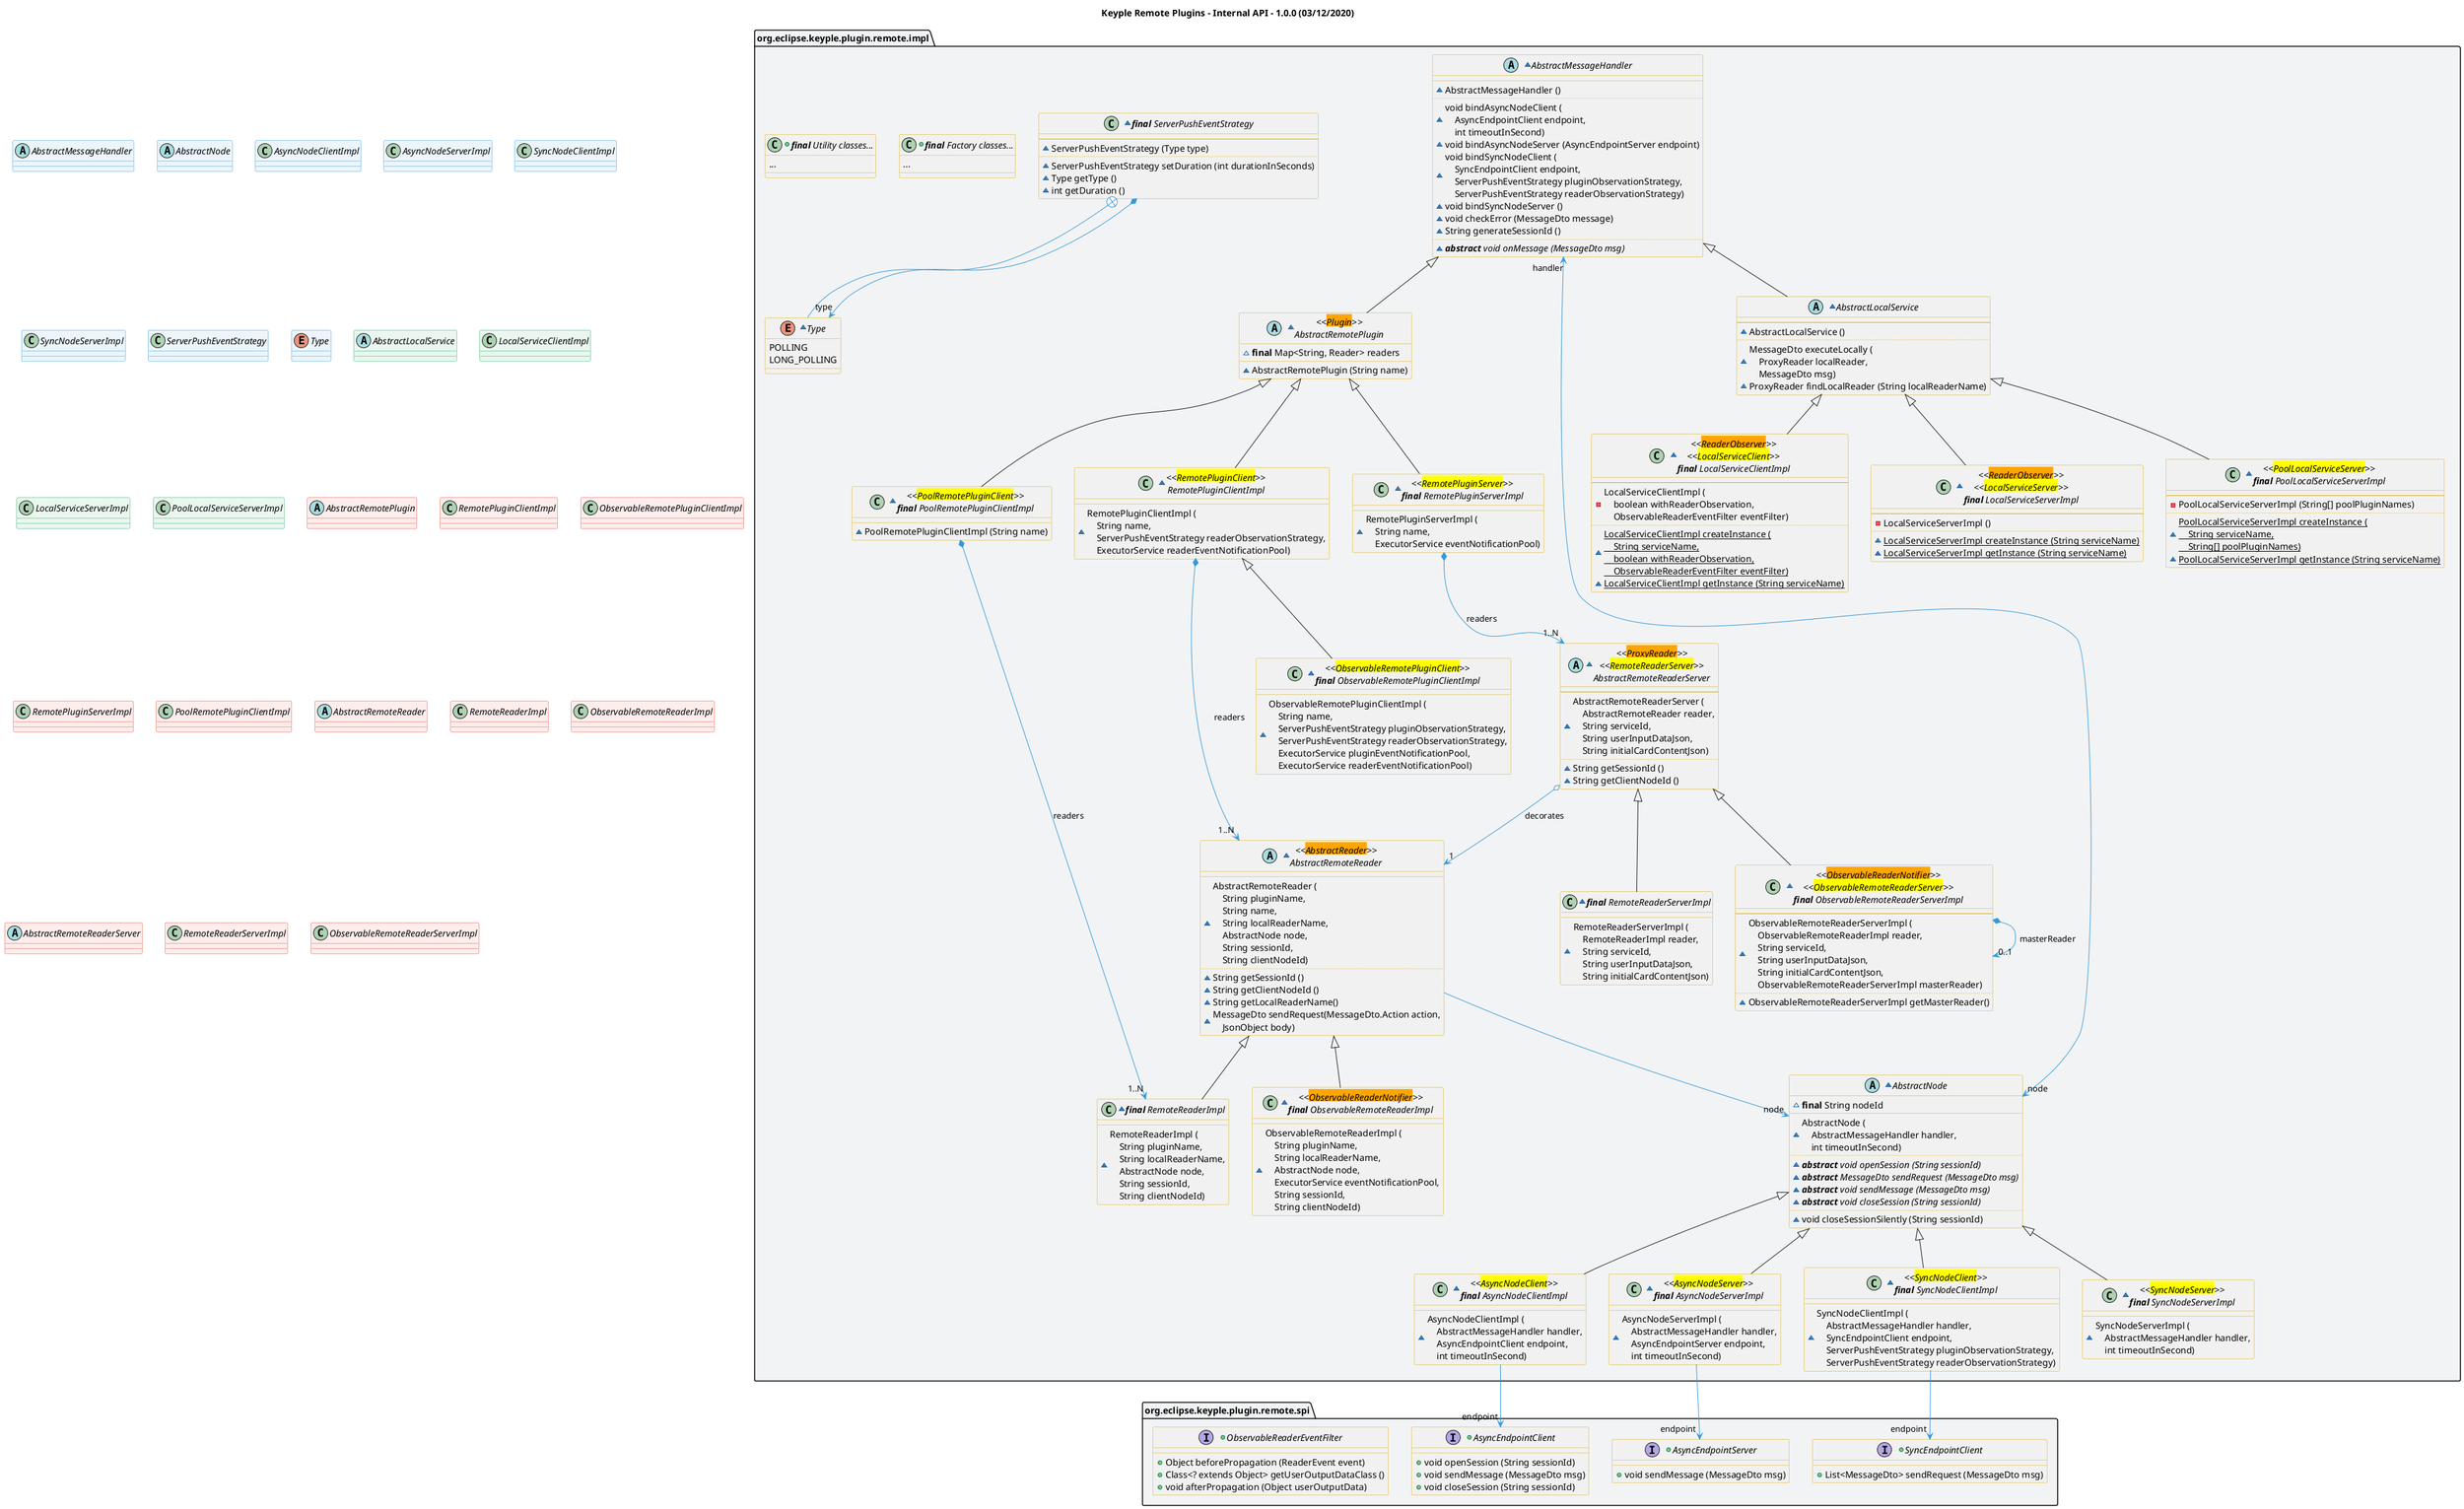 @startuml
title
    Keyple Remote Plugins - Internal API - 1.0.0 (03/12/2020)
end title

' == THEME ==

'Couleurs issues de : https://htmlcolorcodes.com/fr/tableau-de-couleur/tableau-de-couleur-design-plat/
!define C_GREY1 F8F9F9
!define C_GREY2 F2F3F4
!define C_GREY3 E5E7E9
!define C_GREY4 D7DBDD
!define C_GREY5 CACFD2
!define C_GREY6 BDC3C7
!define C_LINK 3498DB
!define C_USE 27AE60

skinparam Shadowing false
skinparam ClassFontStyle italic
skinparam ClassBorderColor #D4AC0D
skinparam stereotypeABorderColor #A9DCDF
skinparam stereotypeIBorderColor #B4A7E5
skinparam stereotypeCBorderColor #ADD1B2
skinparam stereotypeEBorderColor #EB93DF
' Red
skinparam ClassBackgroundColor<<red>> #FDEDEC
skinparam ClassBorderColor<<red>> #E74C3C
hide <<red>> stereotype
' Purple
skinparam ClassBackgroundColor<<purple>> #F4ECF7
skinparam ClassBorderColor<<purple>> #8E44AD
hide <<purple>> stereotype
' blue
skinparam ClassBackgroundColor<<blue>> #EBF5FB
skinparam ClassBorderColor<<blue>> #3498DB
hide <<blue>> stereotype
' Green
skinparam ClassBackgroundColor<<green>> #E9F7EF
skinparam ClassBorderColor<<green>> #27AE60
hide <<green>> stereotype
' Grey
skinparam ClassBackgroundColor<<grey>> #EAECEE
skinparam ClassBorderColor<<grey>> #2C3E50
hide <<grey>> stereotype

' == CONTENT ==

package "org.eclipse.keyple.plugin.remote.spi" as packSpi {

    ' Sender
    +interface AsyncEndpointClient {
        +void openSession (String sessionId)
        +void sendMessage (MessageDto msg)
        +void closeSession (String sessionId)
    }
    +interface AsyncEndpointServer {
        +void sendMessage (MessageDto msg)
    }
    +interface SyncEndpointClient {
        +List<MessageDto> sendRequest (MessageDto msg)
    }

    +interface ObservableReaderEventFilter {
        +Object beforePropagation (ReaderEvent event)
        +Class<? extends Object> getUserOutputDataClass ()
        +void afterPropagation (Object userOutputData)
    }
}

package "org.eclipse.keyple.plugin.remote.impl" as packImpl {

    ' Handler
    ~abstract AbstractMessageHandler {
        __
        ~ AbstractMessageHandler ()
        ..
        ~ void bindAsyncNodeClient (\n    AsyncEndpointClient endpoint,\n    int timeoutInSecond)
        ~ void bindAsyncNodeServer (AsyncEndpointServer endpoint)
        ~ void bindSyncNodeClient (\n    SyncEndpointClient endpoint,\n    ServerPushEventStrategy pluginObservationStrategy,\n    ServerPushEventStrategy readerObservationStrategy)
        ~ void bindSyncNodeServer ()
        ~ void checkError (MessageDto message)
        ~ String generateSessionId ()
        ..
        ~ {abstract} **abstract** void onMessage (MessageDto msg)
    }

    ' Node
    ~abstract AbstractNode {
        ~ **final** String nodeId
        __
        ~ AbstractNode (\n    AbstractMessageHandler handler,\n    int timeoutInSecond)
        ..
        ~ {abstract} **abstract** void openSession (String sessionId)
        ~ {abstract} **abstract** MessageDto sendRequest (MessageDto msg)
        ~ {abstract} **abstract** void sendMessage (MessageDto msg)
        ~ {abstract} **abstract** void closeSession (String sessionId)
        ..
        ~ void closeSessionSilently (String sessionId)
    }
    ' Async Node
    ~class "<<<back:yellow>AsyncNodeClient</back>>>\n**final** AsyncNodeClientImpl" as AsyncNodeClientImpl extends AbstractNode {
        ~ AsyncNodeClientImpl (\n    AbstractMessageHandler handler,\n    AsyncEndpointClient endpoint,\n    int timeoutInSecond)
    }
    ~class "<<<back:yellow>AsyncNodeServer</back>>>\n**final** AsyncNodeServerImpl" as AsyncNodeServerImpl extends AbstractNode {
        ~ AsyncNodeServerImpl (\n    AbstractMessageHandler handler,\n    AsyncEndpointServer endpoint,\n    int timeoutInSecond)
    }
    ' Sync Node
    ~class "<<<back:yellow>SyncNodeClient</back>>>\n**final** SyncNodeClientImpl" as SyncNodeClientImpl extends AbstractNode {
        ~ SyncNodeClientImpl (\n    AbstractMessageHandler handler,\n    SyncEndpointClient endpoint,\n    ServerPushEventStrategy pluginObservationStrategy,\n    ServerPushEventStrategy readerObservationStrategy)
    }
    ~class "<<<back:yellow>SyncNodeServer</back>>>\n**final** SyncNodeServerImpl" as SyncNodeServerImpl extends AbstractNode {
        ~ SyncNodeServerImpl (\n    AbstractMessageHandler handler,\n    int timeoutInSecond)
    }

    ' Server Push Event Strategy
    ~class "**final** ServerPushEventStrategy" as ServerPushEventStrategy {
        --
        ~ServerPushEventStrategy (Type type)
        ..
        ~ServerPushEventStrategy setDuration (int durationInSeconds)
        ~Type getType ()
        ~int getDuration ()
    }
    ~enum Type {
        POLLING
        LONG_POLLING
    }

    ' Factories
    +class "**final** Factory classes..." as Factories {
        ...
    }

    ' Utilities
    +class "**final** Utility classes..." as Utilities {
        ...
    }

    ''''''''''''''' Local

    together {

        ' Native Handler
        ~abstract AbstractLocalService extends AbstractMessageHandler {
            --
            ~ AbstractLocalService ()
            ..
            ~ MessageDto executeLocally (\n    ProxyReader localReader,\n    MessageDto msg)
            ~ ProxyReader findLocalReader (String localReaderName)
        }
        ~class "<<<back:orange>ReaderObserver</back>>>\n<<<back:yellow>LocalServiceClient</back>>>\n**final** LocalServiceClientImpl" as LocalServiceClientImpl extends AbstractLocalService {
            --
            - LocalServiceClientImpl (\n    boolean withReaderObservation,\n    ObservableReaderEventFilter eventFilter)
            ..
            ~ {static} LocalServiceClientImpl createInstance (\n    String serviceName,\n    boolean withReaderObservation,\n    ObservableReaderEventFilter eventFilter)
            ~ {static} LocalServiceClientImpl getInstance (String serviceName)
        }
        ~class "<<<back:orange>ReaderObserver</back>>>\n<<<back:yellow>LocalServiceServer</back>>>\n**final** LocalServiceServerImpl" as LocalServiceServerImpl extends AbstractLocalService {
            --
            - LocalServiceServerImpl ()
            ..
            ~ {static} LocalServiceServerImpl createInstance (String serviceName)
            ~ {static} LocalServiceServerImpl getInstance (String serviceName)
        }
        ~class "<<<back:yellow>PoolLocalServiceServer</back>>>\n**final** PoolLocalServiceServerImpl" as PoolLocalServiceServerImpl extends AbstractLocalService {
            --
            - PoolLocalServiceServerImpl (String[] poolPluginNames)
            ..
            ~ {static} PoolLocalServiceServerImpl createInstance (\n    String serviceName,\n    String[] poolPluginNames)
            ~ {static} PoolLocalServiceServerImpl getInstance (String serviceName)
        }

    }

    ''''''''''''' Remote

    together {

        ' Remote Handler
        ~abstract "<<<back:orange>Plugin</back>>>\nAbstractRemotePlugin" as AbstractRemotePlugin extends AbstractMessageHandler {
            ~**final** Map<String, Reader> readers
            ~ AbstractRemotePlugin (String name)
        }

        ~class "<<<back:yellow>RemotePluginServer</back>>>\n**final** RemotePluginServerImpl" as RemotePluginServerImpl extends AbstractRemotePlugin {
            ~ RemotePluginServerImpl (\n    String name,\n    ExecutorService eventNotificationPool)
        }
        ~class "<<<back:yellow>RemotePluginClient</back>>>\nRemotePluginClientImpl" as RemotePluginClientImpl extends AbstractRemotePlugin {
            ~ RemotePluginClientImpl (\n    String name,\n    ServerPushEventStrategy readerObservationStrategy,\n    ExecutorService readerEventNotificationPool)
        }
        ~class "<<<back:yellow>ObservableRemotePluginClient</back>>>\n**final** ObservableRemotePluginClientImpl" as ObservableRemotePluginClientImpl extends RemotePluginClientImpl {
            ~ ObservableRemotePluginClientImpl (\n    String name,\n    ServerPushEventStrategy pluginObservationStrategy,\n    ServerPushEventStrategy readerObservationStrategy,\n    ExecutorService pluginEventNotificationPool,\n    ExecutorService readerEventNotificationPool)
        }
        ~class "<<<back:yellow>PoolRemotePluginClient</back>>>\n**final** PoolRemotePluginClientImpl" as PoolRemotePluginClientImpl extends AbstractRemotePlugin {
            ~ PoolRemotePluginClientImpl (String name)
        }

    }

    ' Remote Readers

     together {

        ~abstract "<<<back:orange>AbstractReader</back>>>\nAbstractRemoteReader" as AbstractRemoteReader {
            __
            ~ AbstractRemoteReader (\n    String pluginName,\n    String name,\n    String localReaderName,\n    AbstractNode node,\n    String sessionId,\n    String clientNodeId)
            ..
            ~ String getSessionId ()
            ~ String getClientNodeId ()
            ~ String getLocalReaderName()
            ~ MessageDto sendRequest(MessageDto.Action action,\n    JsonObject body)
        }
        ~class "**final** RemoteReaderImpl" as RemoteReaderImpl extends AbstractRemoteReader {
            ~ RemoteReaderImpl (\n    String pluginName,\n    String localReaderName,\n    AbstractNode node,\n    String sessionId,\n    String clientNodeId)
        }
        ~class "<<<back:orange>ObservableReaderNotifier</back>>>\n**final** ObservableRemoteReaderImpl" as ObservableRemoteReaderImpl extends AbstractRemoteReader {
            ~ ObservableRemoteReaderImpl (\n    String pluginName,\n    String localReaderName,\n    AbstractNode node,\n    ExecutorService eventNotificationPool,\n    String sessionId,\n    String clientNodeId)
        }

    }

    ' Remote Readers Server

    together {

        ~abstract "<<<back:orange>ProxyReader</back>>>\n<<<back:yellow>RemoteReaderServer</back>>>\nAbstractRemoteReaderServer" as AbstractRemoteReaderServer {
            --
            ~ AbstractRemoteReaderServer (\n    AbstractRemoteReader reader,\n    String serviceId,\n    String userInputDataJson,\n    String initialCardContentJson)
            ..
            ~ String getSessionId ()
            ~ String getClientNodeId ()
        }
        ~class "**final** RemoteReaderServerImpl" as RemoteReaderServerImpl extends AbstractRemoteReaderServer {
            ~ RemoteReaderServerImpl (\n    RemoteReaderImpl reader,\n    String serviceId,\n    String userInputDataJson,\n    String initialCardContentJson)
        }
        ~class "<<<back:orange>ObservableReaderNotifier</back>>>\n<<<back:yellow>ObservableRemoteReaderServer</back>>>\n**final** ObservableRemoteReaderServerImpl" as ObservableRemoteReaderServerImpl extends AbstractRemoteReaderServer {
            --
            ~ ObservableRemoteReaderServerImpl (\n    ObservableRemoteReaderImpl reader,\n    String serviceId,\n    String userInputDataJson,\n    String initialCardContentJson,\n    ObservableRemoteReaderServerImpl masterReader)
            ..
            ~ObservableRemoteReaderServerImpl getMasterReader()
        }

    }

}

' Associations
AbstractMessageHandler "handler" <--> "node" AbstractNode #C_LINK
AsyncNodeClientImpl --> "endpoint" AsyncEndpointClient #C_LINK
AsyncNodeServerImpl --> "endpoint" AsyncEndpointServer #C_LINK
SyncNodeClientImpl --> "endpoint" SyncEndpointClient #C_LINK
RemotePluginClientImpl *--> "1..N" AbstractRemoteReader #C_LINK : readers
RemotePluginServerImpl *--> "1..N" AbstractRemoteReaderServer #C_LINK : readers
AbstractRemoteReaderServer o--> "1" AbstractRemoteReader #C_LINK : decorates
PoolRemotePluginClientImpl *--> "1..N" RemoteReaderImpl #C_LINK : readers
AbstractRemoteReader --> "node" AbstractNode #C_LINK
ServerPushEventStrategy +-- Type #C_LINK
ServerPushEventStrategy *--> "type" Type #C_LINK
ObservableRemoteReaderServerImpl *--> "0..1" ObservableRemoteReaderServerImpl #C_LINK : masterReader

' == LAYOUT ==

'Factories -[hidden]- Utilities

' == STYLE ==

package packSpi #C_GREY2 {}
package packImpl #C_GREY2 {}

abstract AbstractMessageHandler <<blue>>
abstract AbstractNode <<blue>>
class AsyncNodeClientImpl <<blue>>
class AsyncNodeServerImpl <<blue>>
class SyncNodeClientImpl <<blue>>
class SyncNodeServerImpl <<blue>>
class ServerPushEventStrategy <<blue>>
enum Type <<blue>>

abstract AbstractLocalService <<green>>
class LocalServiceClientImpl <<green>>
class LocalServiceServerImpl <<green>>
class PoolLocalServiceServerImpl <<green>>

abstract AbstractRemotePlugin <<red>>
class RemotePluginClientImpl <<red>>
class ObservableRemotePluginClientImpl <<red>>
class RemotePluginServerImpl <<red>>
class PoolRemotePluginClientImpl <<red>>
abstract AbstractRemoteReader <<red>>
class RemoteReaderImpl <<red>>
class ObservableRemoteReaderImpl <<red>>
abstract AbstractRemoteReaderServer <<red>>
class RemoteReaderServerImpl <<red>>
class ObservableRemoteReaderServerImpl <<red>>

@enduml